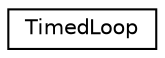 digraph "Graphical Class Hierarchy"
{
 // LATEX_PDF_SIZE
  edge [fontname="Helvetica",fontsize="10",labelfontname="Helvetica",labelfontsize="10"];
  node [fontname="Helvetica",fontsize="10",shape=record];
  rankdir="LR";
  Node0 [label="TimedLoop",height=0.2,width=0.4,color="black", fillcolor="white", style="filled",URL="$class_timed_loop.html",tooltip="Simulation of real-time synchronized loop."];
}

